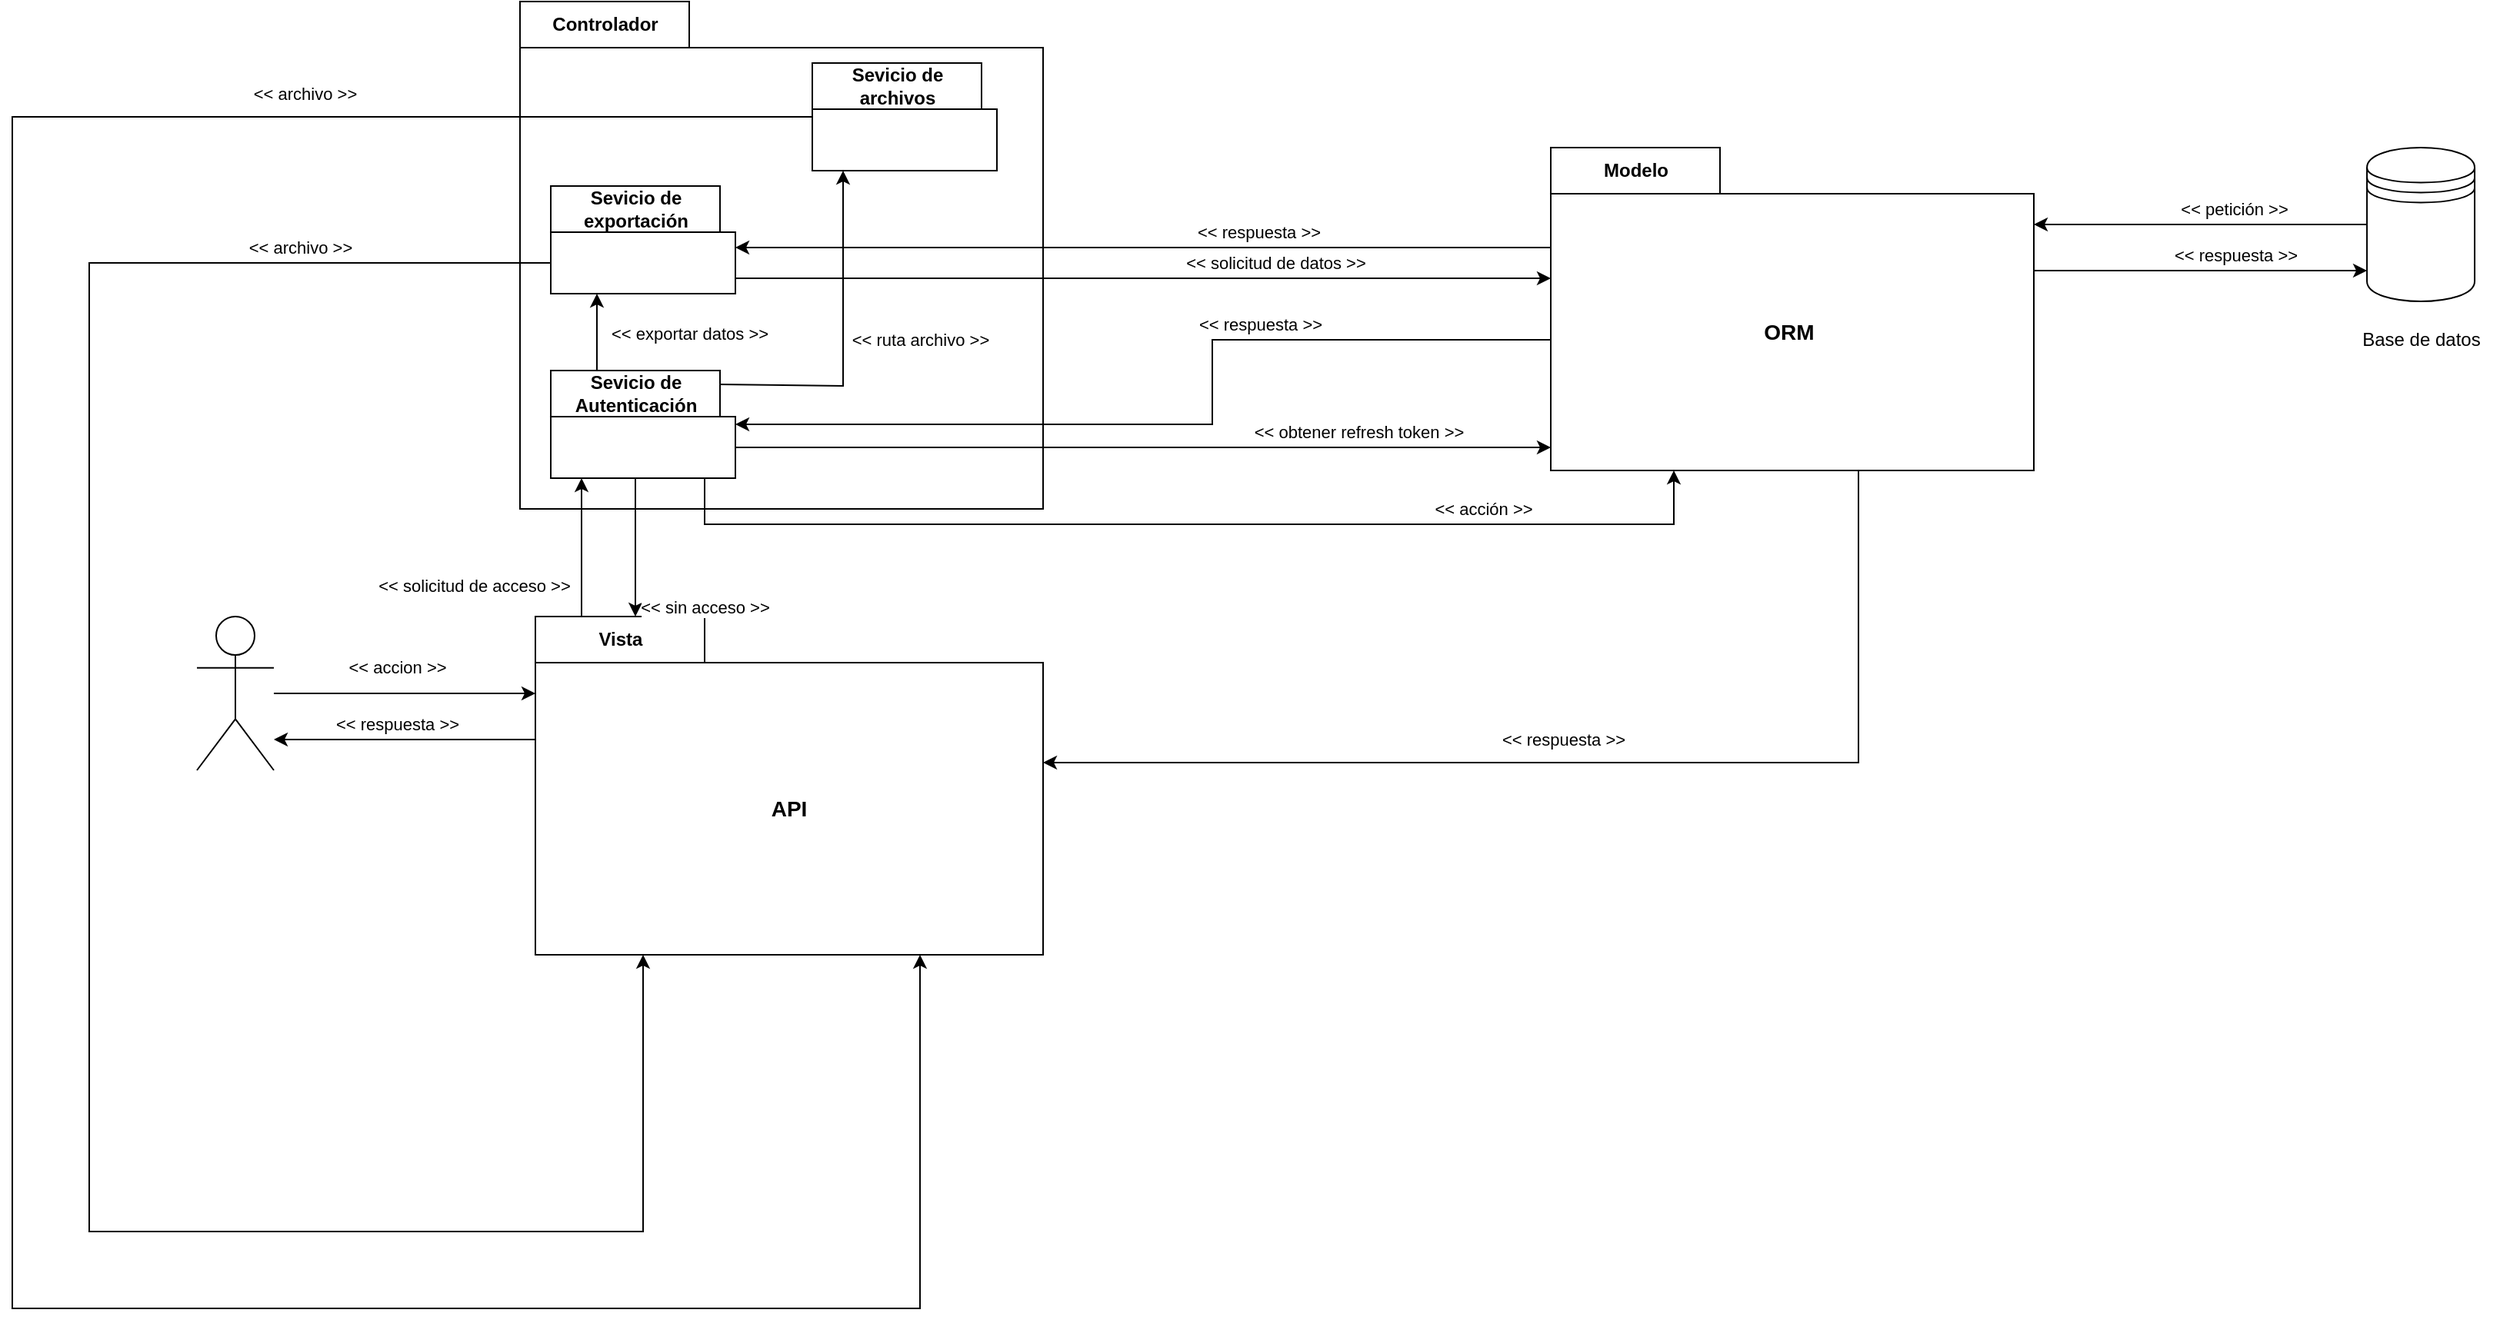 <mxfile>
    <diagram name="Page-1" id="b5b7bab2-c9e2-2cf4-8b2a-24fd1a2a6d21">
        <mxGraphModel dx="2762" dy="1064" grid="1" gridSize="10" guides="1" tooltips="1" connect="1" arrows="1" fold="1" page="1" pageScale="1" pageWidth="827" pageHeight="1169" background="#ffffff" math="0" shadow="0">
            <root>
                <mxCell id="0"/>
                <mxCell id="1" parent="0"/>
                <mxCell id="MoiTgc7sWNlrWl-F0rcY-3" value="Vista" style="shape=folder;fontStyle=1;tabWidth=110;tabHeight=30;tabPosition=left;html=1;boundedLbl=1;labelInHeader=1;container=1;collapsible=0;recursiveResize=0;" parent="1" vertex="1">
                    <mxGeometry x="200" y="470" width="330" height="220" as="geometry"/>
                </mxCell>
                <mxCell id="MoiTgc7sWNlrWl-F0rcY-5" value="&lt;font size=&quot;1&quot;&gt;&lt;b style=&quot;font-size: 14px&quot;&gt;API&lt;/b&gt;&lt;/font&gt;" style="text;html=1;strokeColor=none;fillColor=none;align=center;verticalAlign=middle;whiteSpace=wrap;rounded=0;" parent="MoiTgc7sWNlrWl-F0rcY-3" vertex="1">
                    <mxGeometry y="30" width="330" height="190" as="geometry"/>
                </mxCell>
                <mxCell id="MoiTgc7sWNlrWl-F0rcY-8" style="edgeStyle=orthogonalEdgeStyle;rounded=0;orthogonalLoop=1;jettySize=auto;html=1;" parent="1" source="MoiTgc7sWNlrWl-F0rcY-6" target="MoiTgc7sWNlrWl-F0rcY-3" edge="1">
                    <mxGeometry relative="1" as="geometry">
                        <Array as="points">
                            <mxPoint x="180" y="520"/>
                            <mxPoint x="180" y="520"/>
                        </Array>
                    </mxGeometry>
                </mxCell>
                <mxCell id="MoiTgc7sWNlrWl-F0rcY-28" value="&amp;lt;&amp;lt; accion &amp;gt;&amp;gt;" style="edgeLabel;html=1;align=center;verticalAlign=middle;resizable=0;points=[];" parent="MoiTgc7sWNlrWl-F0rcY-8" vertex="1" connectable="0">
                    <mxGeometry x="0.2" y="1" relative="1" as="geometry">
                        <mxPoint x="-22" y="-16" as="offset"/>
                    </mxGeometry>
                </mxCell>
                <mxCell id="MoiTgc7sWNlrWl-F0rcY-6" value="" style="shape=umlActor;verticalLabelPosition=bottom;verticalAlign=top;html=1;" parent="1" vertex="1">
                    <mxGeometry x="-20" y="470" width="50" height="100" as="geometry"/>
                </mxCell>
                <mxCell id="MoiTgc7sWNlrWl-F0rcY-9" style="edgeStyle=orthogonalEdgeStyle;rounded=0;orthogonalLoop=1;jettySize=auto;html=1;" parent="1" source="MoiTgc7sWNlrWl-F0rcY-5" target="MoiTgc7sWNlrWl-F0rcY-6" edge="1">
                    <mxGeometry relative="1" as="geometry">
                        <Array as="points">
                            <mxPoint x="120" y="550"/>
                            <mxPoint x="120" y="550"/>
                        </Array>
                    </mxGeometry>
                </mxCell>
                <mxCell id="MoiTgc7sWNlrWl-F0rcY-29" value="&amp;lt;&amp;lt; respuesta &amp;gt;&amp;gt;" style="edgeLabel;html=1;align=center;verticalAlign=middle;resizable=0;points=[];" parent="MoiTgc7sWNlrWl-F0rcY-9" vertex="1" connectable="0">
                    <mxGeometry x="-0.259" y="3" relative="1" as="geometry">
                        <mxPoint x="-27" y="-13" as="offset"/>
                    </mxGeometry>
                </mxCell>
                <mxCell id="MoiTgc7sWNlrWl-F0rcY-10" value="Modelo" style="shape=folder;fontStyle=1;tabWidth=110;tabHeight=30;tabPosition=left;html=1;boundedLbl=1;labelInHeader=1;container=1;collapsible=0;recursiveResize=0;" parent="1" vertex="1">
                    <mxGeometry x="860" y="165" width="314" height="210" as="geometry"/>
                </mxCell>
                <mxCell id="MoiTgc7sWNlrWl-F0rcY-11" value="&lt;font style=&quot;font-size: 14px&quot;&gt;&lt;b&gt;ORM&lt;/b&gt;&lt;/font&gt;" style="text;html=1;strokeColor=none;fillColor=none;align=center;verticalAlign=middle;whiteSpace=wrap;rounded=0;" parent="MoiTgc7sWNlrWl-F0rcY-10" vertex="1">
                    <mxGeometry y="30" width="310" height="180" as="geometry"/>
                </mxCell>
                <mxCell id="MoiTgc7sWNlrWl-F0rcY-14" style="edgeStyle=orthogonalEdgeStyle;rounded=0;orthogonalLoop=1;jettySize=auto;html=1;" parent="1" source="MoiTgc7sWNlrWl-F0rcY-12" target="MoiTgc7sWNlrWl-F0rcY-10" edge="1">
                    <mxGeometry relative="1" as="geometry">
                        <Array as="points">
                            <mxPoint x="1284" y="215"/>
                            <mxPoint x="1284" y="215"/>
                        </Array>
                    </mxGeometry>
                </mxCell>
                <mxCell id="MoiTgc7sWNlrWl-F0rcY-40" value="&amp;lt;&amp;lt; petición &amp;gt;&amp;gt;" style="edgeLabel;html=1;align=center;verticalAlign=middle;resizable=0;points=[];" parent="MoiTgc7sWNlrWl-F0rcY-14" vertex="1" connectable="0">
                    <mxGeometry x="0.2" y="-1" relative="1" as="geometry">
                        <mxPoint x="43" y="-9" as="offset"/>
                    </mxGeometry>
                </mxCell>
                <mxCell id="MoiTgc7sWNlrWl-F0rcY-12" value="" style="shape=datastore;whiteSpace=wrap;html=1;" parent="1" vertex="1">
                    <mxGeometry x="1390.53" y="165" width="70" height="100" as="geometry"/>
                </mxCell>
                <mxCell id="MoiTgc7sWNlrWl-F0rcY-13" style="edgeStyle=orthogonalEdgeStyle;rounded=0;orthogonalLoop=1;jettySize=auto;html=1;" parent="1" source="MoiTgc7sWNlrWl-F0rcY-10" target="MoiTgc7sWNlrWl-F0rcY-12" edge="1">
                    <mxGeometry relative="1" as="geometry">
                        <Array as="points">
                            <mxPoint x="1304" y="245"/>
                            <mxPoint x="1304" y="245"/>
                        </Array>
                    </mxGeometry>
                </mxCell>
                <mxCell id="MoiTgc7sWNlrWl-F0rcY-41" value="&amp;lt;&amp;lt; respuesta &amp;gt;&amp;gt;" style="edgeLabel;html=1;align=center;verticalAlign=middle;resizable=0;points=[];" parent="MoiTgc7sWNlrWl-F0rcY-13" vertex="1" connectable="0">
                    <mxGeometry x="0.141" y="-3" relative="1" as="geometry">
                        <mxPoint x="7" y="-13" as="offset"/>
                    </mxGeometry>
                </mxCell>
                <mxCell id="MoiTgc7sWNlrWl-F0rcY-15" value="Base de datos" style="text;html=1;strokeColor=none;fillColor=none;align=center;verticalAlign=middle;whiteSpace=wrap;rounded=0;" parent="1" vertex="1">
                    <mxGeometry x="1375.53" y="280" width="100" height="20" as="geometry"/>
                </mxCell>
                <mxCell id="MoiTgc7sWNlrWl-F0rcY-16" value="Controlador" style="shape=folder;fontStyle=1;tabWidth=110;tabHeight=30;tabPosition=left;html=1;boundedLbl=1;labelInHeader=1;container=1;collapsible=0;recursiveResize=0;" parent="1" vertex="1">
                    <mxGeometry x="190" y="70" width="340" height="330" as="geometry"/>
                </mxCell>
                <mxCell id="MoiTgc7sWNlrWl-F0rcY-57" style="edgeStyle=orthogonalEdgeStyle;rounded=0;orthogonalLoop=1;jettySize=auto;html=1;" parent="MoiTgc7sWNlrWl-F0rcY-16" source="MoiTgc7sWNlrWl-F0rcY-18" target="MoiTgc7sWNlrWl-F0rcY-56" edge="1">
                    <mxGeometry relative="1" as="geometry">
                        <Array as="points">
                            <mxPoint x="50" y="230"/>
                            <mxPoint x="50" y="230"/>
                        </Array>
                    </mxGeometry>
                </mxCell>
                <mxCell id="MoiTgc7sWNlrWl-F0rcY-58" value="&amp;lt;&amp;lt; exportar datos &amp;gt;&amp;gt;" style="edgeLabel;html=1;align=center;verticalAlign=middle;resizable=0;points=[];" parent="MoiTgc7sWNlrWl-F0rcY-57" vertex="1" connectable="0">
                    <mxGeometry x="-0.224" relative="1" as="geometry">
                        <mxPoint x="60" y="-5" as="offset"/>
                    </mxGeometry>
                </mxCell>
                <mxCell id="MoiTgc7sWNlrWl-F0rcY-67" style="edgeStyle=orthogonalEdgeStyle;rounded=0;orthogonalLoop=1;jettySize=auto;html=1;exitX=0.908;exitY=0.129;exitDx=0;exitDy=0;exitPerimeter=0;" parent="MoiTgc7sWNlrWl-F0rcY-16" source="MoiTgc7sWNlrWl-F0rcY-18" target="MoiTgc7sWNlrWl-F0rcY-66" edge="1">
                    <mxGeometry relative="1" as="geometry">
                        <Array as="points">
                            <mxPoint x="210" y="250"/>
                        </Array>
                    </mxGeometry>
                </mxCell>
                <mxCell id="MoiTgc7sWNlrWl-F0rcY-68" value="&amp;lt;&amp;lt; ruta archivo &amp;gt;&amp;gt;" style="edgeLabel;html=1;align=center;verticalAlign=middle;resizable=0;points=[];" parent="MoiTgc7sWNlrWl-F0rcY-67" vertex="1" connectable="0">
                    <mxGeometry x="0.683" y="-1" relative="1" as="geometry">
                        <mxPoint x="49" y="75" as="offset"/>
                    </mxGeometry>
                </mxCell>
                <mxCell id="MoiTgc7sWNlrWl-F0rcY-18" value="&lt;div&gt;Sevicio de &lt;br&gt;&lt;/div&gt;&lt;div&gt;Autenticación&lt;br&gt;&lt;/div&gt;" style="shape=folder;fontStyle=1;tabWidth=110;tabHeight=30;tabPosition=left;html=1;boundedLbl=1;labelInHeader=1;container=1;collapsible=0;recursiveResize=0;" parent="MoiTgc7sWNlrWl-F0rcY-16" vertex="1">
                    <mxGeometry x="20" y="240" width="120" height="70" as="geometry"/>
                </mxCell>
                <mxCell id="MoiTgc7sWNlrWl-F0rcY-56" value="&lt;div&gt;Sevicio de &lt;br&gt;&lt;/div&gt;&lt;div&gt;exportación&lt;/div&gt;" style="shape=folder;fontStyle=1;tabWidth=110;tabHeight=30;tabPosition=left;html=1;boundedLbl=1;labelInHeader=1;container=1;collapsible=0;recursiveResize=0;" parent="MoiTgc7sWNlrWl-F0rcY-16" vertex="1">
                    <mxGeometry x="20" y="120" width="120" height="70" as="geometry"/>
                </mxCell>
                <mxCell id="MoiTgc7sWNlrWl-F0rcY-66" value="&lt;div&gt;Sevicio de &lt;br&gt;&lt;/div&gt;archivos" style="shape=folder;fontStyle=1;tabWidth=110;tabHeight=30;tabPosition=left;html=1;boundedLbl=1;labelInHeader=1;container=1;collapsible=0;recursiveResize=0;" parent="MoiTgc7sWNlrWl-F0rcY-16" vertex="1">
                    <mxGeometry x="190" y="40" width="120" height="70" as="geometry"/>
                </mxCell>
                <mxCell id="MoiTgc7sWNlrWl-F0rcY-23" style="edgeStyle=orthogonalEdgeStyle;rounded=0;orthogonalLoop=1;jettySize=auto;html=1;" parent="1" source="MoiTgc7sWNlrWl-F0rcY-18" edge="1">
                    <mxGeometry relative="1" as="geometry">
                        <mxPoint x="265" y="470" as="targetPoint"/>
                        <Array as="points">
                            <mxPoint x="265" y="350"/>
                            <mxPoint x="265" y="350"/>
                        </Array>
                    </mxGeometry>
                </mxCell>
                <mxCell id="MoiTgc7sWNlrWl-F0rcY-26" value="&amp;lt;&amp;lt; sin acceso &amp;gt;&amp;gt;" style="edgeLabel;html=1;align=center;verticalAlign=middle;resizable=0;points=[];" parent="MoiTgc7sWNlrWl-F0rcY-23" vertex="1" connectable="0">
                    <mxGeometry x="0.19" y="2" relative="1" as="geometry">
                        <mxPoint x="42.97" y="30.59" as="offset"/>
                    </mxGeometry>
                </mxCell>
                <mxCell id="MoiTgc7sWNlrWl-F0rcY-24" style="edgeStyle=orthogonalEdgeStyle;rounded=0;orthogonalLoop=1;jettySize=auto;html=1;" parent="1" source="MoiTgc7sWNlrWl-F0rcY-3" target="MoiTgc7sWNlrWl-F0rcY-18" edge="1">
                    <mxGeometry relative="1" as="geometry">
                        <Array as="points">
                            <mxPoint x="230" y="410"/>
                            <mxPoint x="230" y="410"/>
                        </Array>
                    </mxGeometry>
                </mxCell>
                <mxCell id="MoiTgc7sWNlrWl-F0rcY-30" value="&amp;lt;&amp;lt; solicitud de acceso &amp;gt;&amp;gt;" style="edgeLabel;html=1;align=center;verticalAlign=middle;resizable=0;points=[];" parent="MoiTgc7sWNlrWl-F0rcY-24" vertex="1" connectable="0">
                    <mxGeometry x="-0.375" y="-2" relative="1" as="geometry">
                        <mxPoint x="-72" y="8.24" as="offset"/>
                    </mxGeometry>
                </mxCell>
                <mxCell id="MoiTgc7sWNlrWl-F0rcY-36" style="edgeStyle=orthogonalEdgeStyle;rounded=0;orthogonalLoop=1;jettySize=auto;html=1;" parent="1" source="MoiTgc7sWNlrWl-F0rcY-18" target="MoiTgc7sWNlrWl-F0rcY-11" edge="1">
                    <mxGeometry relative="1" as="geometry">
                        <Array as="points">
                            <mxPoint x="310" y="410"/>
                            <mxPoint x="940" y="410"/>
                        </Array>
                    </mxGeometry>
                </mxCell>
                <mxCell id="MoiTgc7sWNlrWl-F0rcY-37" value="&amp;lt;&amp;lt; acción &amp;gt;&amp;gt;" style="edgeLabel;html=1;align=center;verticalAlign=middle;resizable=0;points=[];" parent="MoiTgc7sWNlrWl-F0rcY-36" vertex="1" connectable="0">
                    <mxGeometry x="0.344" y="3" relative="1" as="geometry">
                        <mxPoint x="69" y="-7" as="offset"/>
                    </mxGeometry>
                </mxCell>
                <mxCell id="MoiTgc7sWNlrWl-F0rcY-38" style="edgeStyle=orthogonalEdgeStyle;rounded=0;orthogonalLoop=1;jettySize=auto;html=1;" parent="1" source="MoiTgc7sWNlrWl-F0rcY-11" target="MoiTgc7sWNlrWl-F0rcY-3" edge="1">
                    <mxGeometry relative="1" as="geometry">
                        <Array as="points">
                            <mxPoint x="1060" y="565"/>
                        </Array>
                    </mxGeometry>
                </mxCell>
                <mxCell id="MoiTgc7sWNlrWl-F0rcY-39" value="&lt;div&gt;&amp;lt;&amp;lt; respuesta &amp;gt;&amp;gt;&lt;/div&gt;" style="edgeLabel;html=1;align=center;verticalAlign=middle;resizable=0;points=[];" parent="MoiTgc7sWNlrWl-F0rcY-38" vertex="1" connectable="0">
                    <mxGeometry x="0.147" y="-1" relative="1" as="geometry">
                        <mxPoint x="31" y="-14" as="offset"/>
                    </mxGeometry>
                </mxCell>
                <mxCell id="MoiTgc7sWNlrWl-F0rcY-43" style="edgeStyle=orthogonalEdgeStyle;rounded=0;orthogonalLoop=1;jettySize=auto;html=1;" parent="1" source="MoiTgc7sWNlrWl-F0rcY-18" target="MoiTgc7sWNlrWl-F0rcY-10" edge="1">
                    <mxGeometry relative="1" as="geometry">
                        <Array as="points">
                            <mxPoint x="800" y="360"/>
                            <mxPoint x="800" y="360"/>
                        </Array>
                    </mxGeometry>
                </mxCell>
                <mxCell id="MoiTgc7sWNlrWl-F0rcY-44" value="&amp;lt;&amp;lt; obtener refresh token &amp;gt;&amp;gt;" style="edgeLabel;html=1;align=center;verticalAlign=middle;resizable=0;points=[];" parent="MoiTgc7sWNlrWl-F0rcY-43" vertex="1" connectable="0">
                    <mxGeometry x="0.731" relative="1" as="geometry">
                        <mxPoint x="-54" y="-10" as="offset"/>
                    </mxGeometry>
                </mxCell>
                <mxCell id="MoiTgc7sWNlrWl-F0rcY-45" style="edgeStyle=orthogonalEdgeStyle;rounded=0;orthogonalLoop=1;jettySize=auto;html=1;" parent="1" source="MoiTgc7sWNlrWl-F0rcY-10" target="MoiTgc7sWNlrWl-F0rcY-18" edge="1">
                    <mxGeometry relative="1" as="geometry">
                        <Array as="points">
                            <mxPoint x="640" y="290"/>
                            <mxPoint x="640" y="345"/>
                        </Array>
                    </mxGeometry>
                </mxCell>
                <mxCell id="MoiTgc7sWNlrWl-F0rcY-46" value="&amp;lt;&amp;lt; respuesta &amp;gt;&amp;gt;" style="edgeLabel;html=1;align=center;verticalAlign=middle;resizable=0;points=[];" parent="MoiTgc7sWNlrWl-F0rcY-45" vertex="1" connectable="0">
                    <mxGeometry x="-0.668" y="-2" relative="1" as="geometry">
                        <mxPoint x="-92" y="-8" as="offset"/>
                    </mxGeometry>
                </mxCell>
                <mxCell id="MoiTgc7sWNlrWl-F0rcY-60" value="&amp;lt;&amp;lt; solicitud de datos &amp;gt;&amp;gt;" style="edgeLabel;html=1;align=center;verticalAlign=middle;resizable=0;points=[];" parent="MoiTgc7sWNlrWl-F0rcY-45" vertex="1" connectable="0">
                    <mxGeometry x="-0.668" y="-2" relative="1" as="geometry">
                        <mxPoint x="-82" y="-48" as="offset"/>
                    </mxGeometry>
                </mxCell>
                <mxCell id="MoiTgc7sWNlrWl-F0rcY-59" style="edgeStyle=orthogonalEdgeStyle;rounded=0;orthogonalLoop=1;jettySize=auto;html=1;" parent="1" source="MoiTgc7sWNlrWl-F0rcY-56" target="MoiTgc7sWNlrWl-F0rcY-10" edge="1">
                    <mxGeometry relative="1" as="geometry">
                        <mxPoint x="921" y="500" as="targetPoint"/>
                        <Array as="points">
                            <mxPoint x="660" y="250"/>
                            <mxPoint x="660" y="250"/>
                        </Array>
                    </mxGeometry>
                </mxCell>
                <mxCell id="MoiTgc7sWNlrWl-F0rcY-61" style="edgeStyle=orthogonalEdgeStyle;rounded=0;orthogonalLoop=1;jettySize=auto;html=1;" parent="1" source="MoiTgc7sWNlrWl-F0rcY-10" target="MoiTgc7sWNlrWl-F0rcY-56" edge="1">
                    <mxGeometry relative="1" as="geometry">
                        <Array as="points">
                            <mxPoint x="620" y="230"/>
                            <mxPoint x="620" y="230"/>
                        </Array>
                    </mxGeometry>
                </mxCell>
                <mxCell id="MoiTgc7sWNlrWl-F0rcY-62" value="&amp;lt;&amp;lt; respuesta &amp;gt;&amp;gt;" style="edgeLabel;html=1;align=center;verticalAlign=middle;resizable=0;points=[];" parent="MoiTgc7sWNlrWl-F0rcY-61" vertex="1" connectable="0">
                    <mxGeometry x="-0.721" y="-2" relative="1" as="geometry">
                        <mxPoint x="-116" y="-8" as="offset"/>
                    </mxGeometry>
                </mxCell>
                <mxCell id="MoiTgc7sWNlrWl-F0rcY-63" style="edgeStyle=orthogonalEdgeStyle;rounded=0;orthogonalLoop=1;jettySize=auto;html=1;" parent="1" source="MoiTgc7sWNlrWl-F0rcY-56" target="MoiTgc7sWNlrWl-F0rcY-5" edge="1">
                    <mxGeometry relative="1" as="geometry">
                        <Array as="points">
                            <mxPoint x="-90" y="240"/>
                            <mxPoint x="-90" y="870"/>
                            <mxPoint x="270" y="870"/>
                        </Array>
                    </mxGeometry>
                </mxCell>
                <mxCell id="MoiTgc7sWNlrWl-F0rcY-64" value="&lt;div&gt;&amp;lt;&amp;lt; archivo &amp;gt;&amp;gt;&lt;/div&gt;" style="edgeLabel;html=1;align=center;verticalAlign=middle;resizable=0;points=[];" parent="MoiTgc7sWNlrWl-F0rcY-63" vertex="1" connectable="0">
                    <mxGeometry x="-0.89" y="3" relative="1" as="geometry">
                        <mxPoint x="-82" y="-13" as="offset"/>
                    </mxGeometry>
                </mxCell>
                <mxCell id="MoiTgc7sWNlrWl-F0rcY-69" style="edgeStyle=orthogonalEdgeStyle;rounded=0;orthogonalLoop=1;jettySize=auto;html=1;" parent="1" source="MoiTgc7sWNlrWl-F0rcY-66" target="MoiTgc7sWNlrWl-F0rcY-5" edge="1">
                    <mxGeometry relative="1" as="geometry">
                        <Array as="points">
                            <mxPoint x="-140" y="145"/>
                            <mxPoint x="-140" y="920"/>
                            <mxPoint x="450" y="920"/>
                        </Array>
                    </mxGeometry>
                </mxCell>
                <mxCell id="MoiTgc7sWNlrWl-F0rcY-70" value="&amp;lt;&amp;lt; archivo &amp;gt;&amp;gt;" style="edgeLabel;html=1;align=center;verticalAlign=middle;resizable=0;points=[];" parent="MoiTgc7sWNlrWl-F0rcY-69" vertex="1" connectable="0">
                    <mxGeometry x="-0.74" y="4" relative="1" as="geometry">
                        <mxPoint x="-55" y="-19" as="offset"/>
                    </mxGeometry>
                </mxCell>
            </root>
        </mxGraphModel>
    </diagram>
</mxfile>